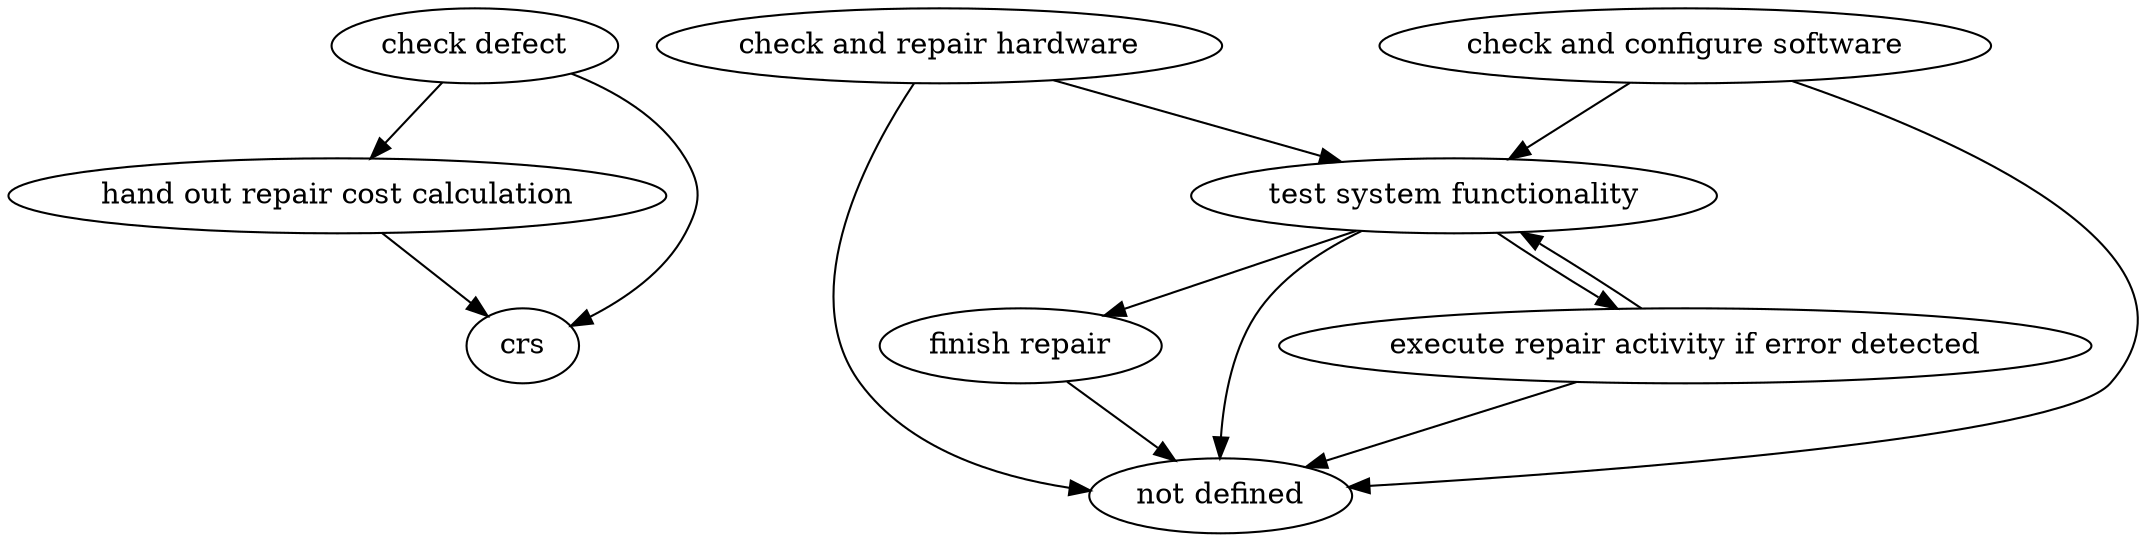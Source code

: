 strict digraph "doc-1.2" {
	graph [name="doc-1.2"];
	"check defect"	[attrs="{'type': 'Activity', 'label': 'check defect'}"];
	"hand out repair cost calculation"	[attrs="{'type': 'Activity', 'label': 'hand out repair cost calculation'}"];
	"check defect" -> "hand out repair cost calculation"	[attrs="{'type': 'flow', 'label': 'flow'}"];
	crs	[attrs="{'type': 'Actor', 'label': 'crs'}"];
	"check defect" -> crs	[attrs="{'type': 'actor performer', 'label': 'actor performer'}"];
	"hand out repair cost calculation" -> crs	[attrs="{'type': 'actor performer', 'label': 'actor performer'}"];
	"check and repair hardware"	[attrs="{'type': 'Activity', 'label': 'check and repair hardware'}"];
	"test system functionality"	[attrs="{'type': 'Activity', 'label': 'test system functionality'}"];
	"check and repair hardware" -> "test system functionality"	[attrs="{'type': 'flow', 'label': 'flow'}"];
	"not defined"	[attrs="{'type': 'Actor', 'label': 'not defined'}"];
	"check and repair hardware" -> "not defined"	[attrs="{'type': 'actor performer', 'label': 'actor performer'}"];
	"check and configure software"	[attrs="{'type': 'Activity', 'label': 'check and configure software'}"];
	"check and configure software" -> "test system functionality"	[attrs="{'type': 'flow', 'label': 'flow'}"];
	"check and configure software" -> "not defined"	[attrs="{'type': 'actor performer', 'label': 'actor performer'}"];
	"execute repair activity if error detected"	[attrs="{'type': 'Activity', 'label': 'execute repair activity if error detected'}"];
	"test system functionality" -> "execute repair activity if error detected"	[attrs="{'type': 'flow', 'label': 'flow'}"];
	"finish repair"	[attrs="{'type': 'Activity', 'label': 'finish repair'}"];
	"test system functionality" -> "finish repair"	[attrs="{'type': 'flow', 'label': 'flow'}"];
	"test system functionality" -> "not defined"	[attrs="{'type': 'actor performer', 'label': 'actor performer'}"];
	"execute repair activity if error detected" -> "test system functionality"	[attrs="{'type': 'flow', 'label': 'flow'}"];
	"execute repair activity if error detected" -> "not defined"	[attrs="{'type': 'actor performer', 'label': 'actor performer'}"];
	"finish repair" -> "not defined"	[attrs="{'type': 'actor performer', 'label': 'actor performer'}"];
}
